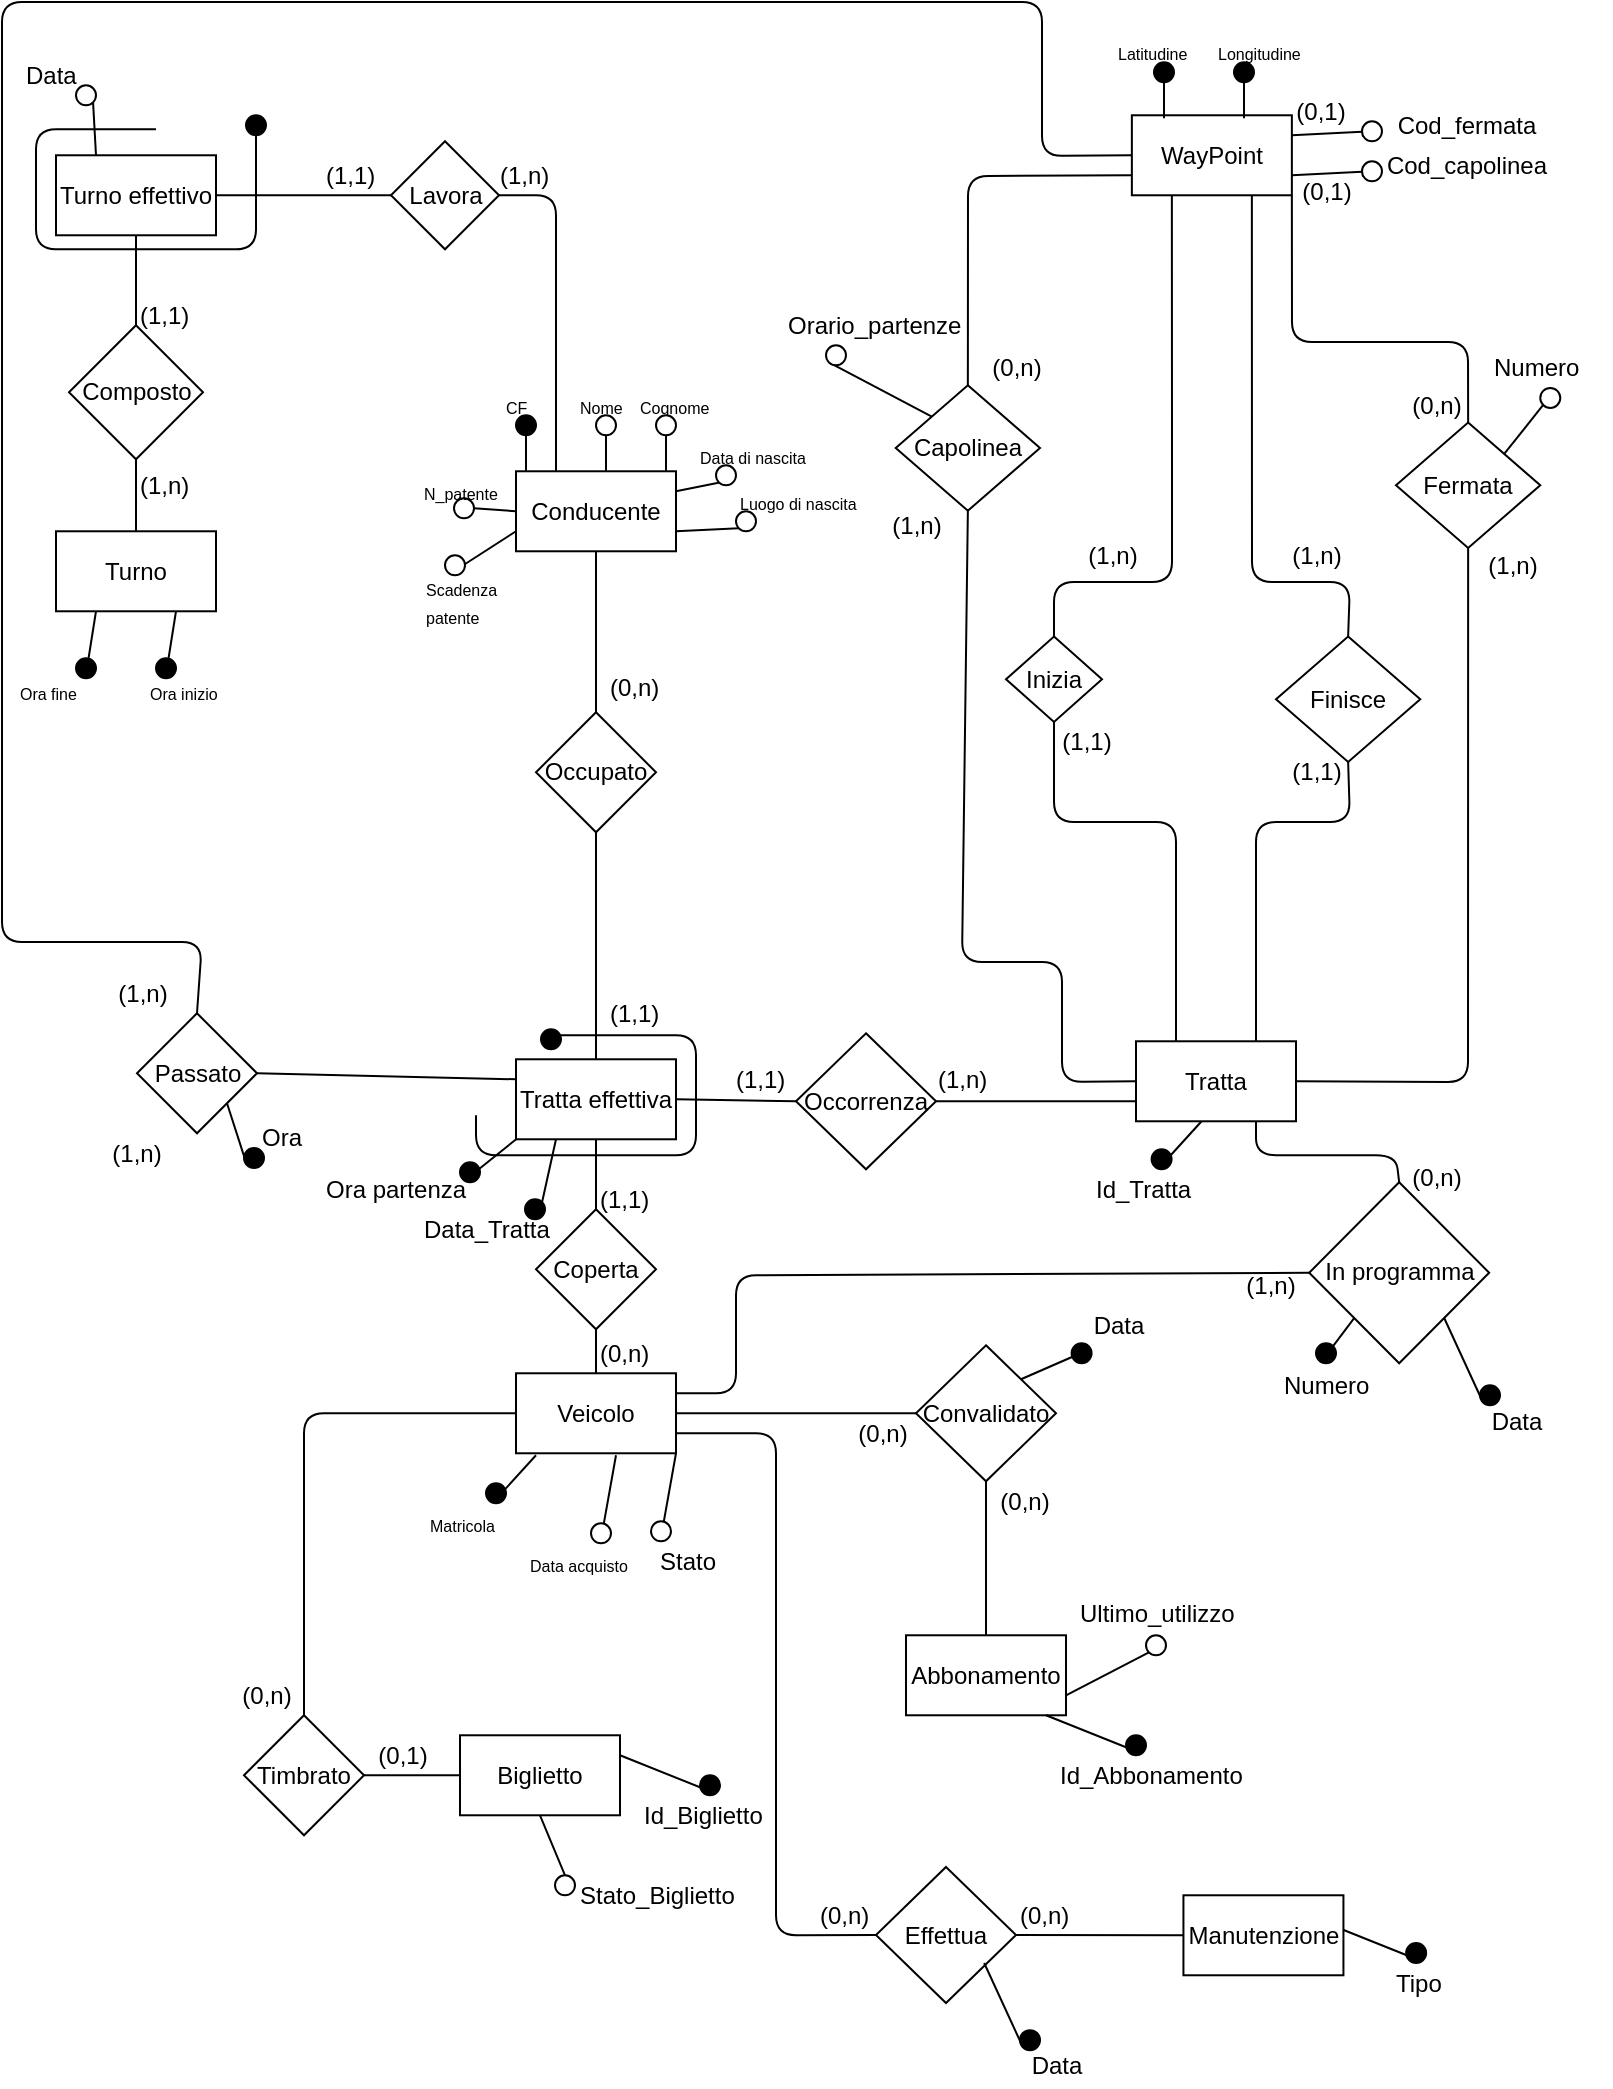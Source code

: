 <mxfile version="12.5.6"><diagram id="0vi9SnSfnyYWWIwb7_4S" name="Page-1"><mxGraphModel dx="-244" dy="648" grid="1" gridSize="10" guides="1" tooltips="1" connect="1" arrows="1" fold="1" page="1" pageScale="1" pageWidth="827" pageHeight="1169" math="0" shadow="0"><root><mxCell id="0"/><mxCell id="1" parent="0"/><mxCell id="_SVNxhaVmt6y_3ihnuYs-128" value="Occupato" style="rhombus;whiteSpace=wrap;html=1;" parent="1" vertex="1"><mxGeometry x="1107" y="465.14" width="60" height="60" as="geometry"/></mxCell><mxCell id="_SVNxhaVmt6y_3ihnuYs-129" value="" style="endArrow=none;html=1;fillColor=#000000;entryX=0.5;entryY=1;entryDx=0;entryDy=0;" parent="1" target="_SVNxhaVmt6y_3ihnuYs-128" edge="1"><mxGeometry width="50" height="50" relative="1" as="geometry"><mxPoint x="1137" y="638.64" as="sourcePoint"/><mxPoint x="1137" y="608.64" as="targetPoint"/></mxGeometry></mxCell><mxCell id="_SVNxhaVmt6y_3ihnuYs-130" value="(1,1)" style="text;html=1;resizable=0;points=[];autosize=1;align=left;verticalAlign=top;spacingTop=-4;" parent="1" vertex="1"><mxGeometry x="1142" y="605.64" width="40" height="20" as="geometry"/></mxCell><mxCell id="_SVNxhaVmt6y_3ihnuYs-141" value="" style="endArrow=none;html=1;fillColor=#000000;entryX=0;entryY=0.75;entryDx=0;entryDy=0;exitX=1;exitY=0.5;exitDx=0;exitDy=0;" parent="1" source="_SVNxhaVmt6y_3ihnuYs-142" target="_SVNxhaVmt6y_3ihnuYs-132" edge="1"><mxGeometry width="50" height="50" relative="1" as="geometry"><mxPoint x="1277" y="659.64" as="sourcePoint"/><mxPoint x="1337" y="846.64" as="targetPoint"/></mxGeometry></mxCell><mxCell id="_SVNxhaVmt6y_3ihnuYs-142" value="Occorrenza" style="rhombus;whiteSpace=wrap;html=1;" parent="1" vertex="1"><mxGeometry x="1237" y="625.64" width="70" height="68" as="geometry"/></mxCell><mxCell id="_SVNxhaVmt6y_3ihnuYs-143" value="Tratta effettiva" style="rounded=0;whiteSpace=wrap;html=1;" parent="1" vertex="1"><mxGeometry x="1097" y="638.64" width="80" height="40" as="geometry"/></mxCell><mxCell id="_SVNxhaVmt6y_3ihnuYs-144" value="" style="endArrow=none;html=1;fillColor=#000000;entryX=1;entryY=0.5;entryDx=0;entryDy=0;exitX=0;exitY=0.5;exitDx=0;exitDy=0;" parent="1" source="_SVNxhaVmt6y_3ihnuYs-142" target="_SVNxhaVmt6y_3ihnuYs-143" edge="1"><mxGeometry width="50" height="50" relative="1" as="geometry"><mxPoint x="1107" y="896.64" as="sourcePoint"/><mxPoint x="1157" y="846.64" as="targetPoint"/></mxGeometry></mxCell><mxCell id="_SVNxhaVmt6y_3ihnuYs-145" value="(1,n)" style="text;html=1;resizable=0;points=[];autosize=1;align=left;verticalAlign=top;spacingTop=-4;" parent="1" vertex="1"><mxGeometry x="1306" y="638.64" width="40" height="20" as="geometry"/></mxCell><mxCell id="_SVNxhaVmt6y_3ihnuYs-146" value="(1,1)" style="text;html=1;resizable=0;points=[];autosize=1;align=left;verticalAlign=top;spacingTop=-4;" parent="1" vertex="1"><mxGeometry x="1204.5" y="638.64" width="40" height="20" as="geometry"/></mxCell><mxCell id="_SVNxhaVmt6y_3ihnuYs-147" value="Coperta" style="rhombus;whiteSpace=wrap;html=1;" parent="1" vertex="1"><mxGeometry x="1107" y="713.64" width="60" height="60" as="geometry"/></mxCell><mxCell id="_SVNxhaVmt6y_3ihnuYs-148" value="" style="endArrow=none;html=1;fillColor=#000000;entryX=0.5;entryY=1;entryDx=0;entryDy=0;exitX=0.5;exitY=0;exitDx=0;exitDy=0;" parent="1" source="_SVNxhaVmt6y_3ihnuYs-147" target="_SVNxhaVmt6y_3ihnuYs-143" edge="1"><mxGeometry width="50" height="50" relative="1" as="geometry"><mxPoint x="1132" y="718.64" as="sourcePoint"/><mxPoint x="1132" y="688.64" as="targetPoint"/></mxGeometry></mxCell><mxCell id="_SVNxhaVmt6y_3ihnuYs-149" value="" style="endArrow=none;html=1;fillColor=#000000;entryX=0.5;entryY=1;entryDx=0;entryDy=0;exitX=0.5;exitY=0;exitDx=0;exitDy=0;" parent="1" source="_SVNxhaVmt6y_3ihnuYs-152" target="_SVNxhaVmt6y_3ihnuYs-147" edge="1"><mxGeometry width="50" height="50" relative="1" as="geometry"><mxPoint x="1132" y="808.64" as="sourcePoint"/><mxPoint x="1132" y="778.64" as="targetPoint"/></mxGeometry></mxCell><mxCell id="_SVNxhaVmt6y_3ihnuYs-150" value="(1,1)" style="text;html=1;resizable=0;points=[];autosize=1;align=left;verticalAlign=top;spacingTop=-4;" parent="1" vertex="1"><mxGeometry x="1137" y="698.64" width="40" height="20" as="geometry"/></mxCell><mxCell id="_SVNxhaVmt6y_3ihnuYs-151" value="(0,n)" style="text;html=1;resizable=0;points=[];autosize=1;align=left;verticalAlign=top;spacingTop=-4;" parent="1" vertex="1"><mxGeometry x="1137" y="775.64" width="40" height="20" as="geometry"/></mxCell><mxCell id="_SVNxhaVmt6y_3ihnuYs-152" value="Veicolo" style="rounded=0;whiteSpace=wrap;html=1;" parent="1" vertex="1"><mxGeometry x="1097" y="795.64" width="80" height="40" as="geometry"/></mxCell><mxCell id="_SVNxhaVmt6y_3ihnuYs-153" value="" style="endArrow=none;html=1;fillColor=#000000;" parent="1" edge="1"><mxGeometry width="50" height="50" relative="1" as="geometry"><mxPoint x="1077" y="666.64" as="sourcePoint"/><mxPoint x="1117" y="626.64" as="targetPoint"/><Array as="points"><mxPoint x="1077" y="686.64"/><mxPoint x="1187" y="686.64"/><mxPoint x="1187" y="656.64"/><mxPoint x="1187" y="626.64"/></Array></mxGeometry></mxCell><mxCell id="_SVNxhaVmt6y_3ihnuYs-154" value="" style="ellipse;whiteSpace=wrap;html=1;aspect=fixed;fillColor=#000000;" parent="1" vertex="1"><mxGeometry x="1109.5" y="623.64" width="10" height="10" as="geometry"/></mxCell><mxCell id="_SVNxhaVmt6y_3ihnuYs-155" value="Conducente" style="rounded=0;whiteSpace=wrap;html=1;" parent="1" vertex="1"><mxGeometry x="1097" y="344.64" width="80" height="40" as="geometry"/></mxCell><mxCell id="_SVNxhaVmt6y_3ihnuYs-156" value="" style="endArrow=none;html=1;fillColor=#000000;exitX=0.25;exitY=0;exitDx=0;exitDy=0;" parent="1" edge="1"><mxGeometry width="50" height="50" relative="1" as="geometry"><mxPoint x="1102" y="344.64" as="sourcePoint"/><mxPoint x="1102" y="324.64" as="targetPoint"/></mxGeometry></mxCell><mxCell id="_SVNxhaVmt6y_3ihnuYs-157" value="" style="endArrow=none;html=1;fillColor=#000000;exitX=0.75;exitY=0;exitDx=0;exitDy=0;" parent="1" edge="1"><mxGeometry width="50" height="50" relative="1" as="geometry"><mxPoint x="1142" y="344.64" as="sourcePoint"/><mxPoint x="1142" y="324.64" as="targetPoint"/></mxGeometry></mxCell><mxCell id="_SVNxhaVmt6y_3ihnuYs-158" value="&lt;font style=&quot;font-size: 8px&quot;&gt;CF&lt;/font&gt;" style="text;html=1;resizable=0;points=[];autosize=1;align=left;verticalAlign=top;spacingTop=-4;" parent="1" vertex="1"><mxGeometry x="1089.5" y="301.64" width="30" height="20" as="geometry"/></mxCell><mxCell id="_SVNxhaVmt6y_3ihnuYs-159" value="" style="ellipse;whiteSpace=wrap;html=1;aspect=fixed;fillColor=#000000;" parent="1" vertex="1"><mxGeometry x="1097" y="316.64" width="10" height="10" as="geometry"/></mxCell><mxCell id="_SVNxhaVmt6y_3ihnuYs-160" value="&lt;font style=&quot;font-size: 8px&quot;&gt;Nome&lt;/font&gt;" style="text;html=1;resizable=0;points=[];autosize=1;align=left;verticalAlign=top;spacingTop=-4;" parent="1" vertex="1"><mxGeometry x="1127" y="301.64" width="40" height="20" as="geometry"/></mxCell><mxCell id="_SVNxhaVmt6y_3ihnuYs-161" value="" style="ellipse;whiteSpace=wrap;html=1;aspect=fixed;fillColor=#FFFFFF;" parent="1" vertex="1"><mxGeometry x="1137" y="316.64" width="10" height="10" as="geometry"/></mxCell><mxCell id="_SVNxhaVmt6y_3ihnuYs-162" value="" style="endArrow=none;html=1;fillColor=#000000;exitX=0.75;exitY=0;exitDx=0;exitDy=0;" parent="1" edge="1"><mxGeometry width="50" height="50" relative="1" as="geometry"><mxPoint x="1172" y="344.64" as="sourcePoint"/><mxPoint x="1172" y="324.64" as="targetPoint"/></mxGeometry></mxCell><mxCell id="_SVNxhaVmt6y_3ihnuYs-163" value="&lt;font style=&quot;font-size: 8px&quot;&gt;Cognome&lt;/font&gt;" style="text;html=1;resizable=0;points=[];autosize=1;align=left;verticalAlign=top;spacingTop=-4;" parent="1" vertex="1"><mxGeometry x="1157" y="301.64" width="50" height="20" as="geometry"/></mxCell><mxCell id="_SVNxhaVmt6y_3ihnuYs-164" value="" style="ellipse;whiteSpace=wrap;html=1;aspect=fixed;fillColor=#FFFFFF;" parent="1" vertex="1"><mxGeometry x="1167" y="316.64" width="10" height="10" as="geometry"/></mxCell><mxCell id="_SVNxhaVmt6y_3ihnuYs-165" value="" style="endArrow=none;html=1;fillColor=#000000;exitX=1;exitY=0.25;exitDx=0;exitDy=0;" parent="1" source="_SVNxhaVmt6y_3ihnuYs-155" edge="1"><mxGeometry width="50" height="50" relative="1" as="geometry"><mxPoint x="1202" y="369.64" as="sourcePoint"/><mxPoint x="1202" y="349.64" as="targetPoint"/></mxGeometry></mxCell><mxCell id="_SVNxhaVmt6y_3ihnuYs-166" value="&lt;font style=&quot;font-size: 8px&quot;&gt;Data di nascita&lt;/font&gt;" style="text;html=1;resizable=0;points=[];autosize=1;align=left;verticalAlign=top;spacingTop=-4;" parent="1" vertex="1"><mxGeometry x="1187" y="326.64" width="70" height="20" as="geometry"/></mxCell><mxCell id="_SVNxhaVmt6y_3ihnuYs-167" value="" style="ellipse;whiteSpace=wrap;html=1;aspect=fixed;fillColor=#FFFFFF;" parent="1" vertex="1"><mxGeometry x="1197" y="341.64" width="10" height="10" as="geometry"/></mxCell><mxCell id="_SVNxhaVmt6y_3ihnuYs-168" value="" style="endArrow=none;html=1;fillColor=#000000;exitX=1;exitY=0.75;exitDx=0;exitDy=0;entryX=0;entryY=1;entryDx=0;entryDy=0;" parent="1" source="_SVNxhaVmt6y_3ihnuYs-155" target="_SVNxhaVmt6y_3ihnuYs-169" edge="1"><mxGeometry width="50" height="50" relative="1" as="geometry"><mxPoint x="1187" y="364.64" as="sourcePoint"/><mxPoint x="1207" y="374.64" as="targetPoint"/></mxGeometry></mxCell><mxCell id="_SVNxhaVmt6y_3ihnuYs-169" value="" style="ellipse;whiteSpace=wrap;html=1;aspect=fixed;fillColor=#FFFFFF;" parent="1" vertex="1"><mxGeometry x="1207" y="364.64" width="10" height="10" as="geometry"/></mxCell><mxCell id="_SVNxhaVmt6y_3ihnuYs-170" value="&lt;font style=&quot;font-size: 8px&quot;&gt;Luogo di nascita&lt;/font&gt;" style="text;html=1;resizable=0;points=[];autosize=1;align=left;verticalAlign=top;spacingTop=-4;" parent="1" vertex="1"><mxGeometry x="1207" y="349.64" width="70" height="20" as="geometry"/></mxCell><mxCell id="_SVNxhaVmt6y_3ihnuYs-171" value="" style="endArrow=none;html=1;fillColor=#000000;exitX=0.125;exitY=1.025;exitDx=0;exitDy=0;exitPerimeter=0;" parent="1" source="_SVNxhaVmt6y_3ihnuYs-152" edge="1"><mxGeometry width="50" height="50" relative="1" as="geometry"><mxPoint x="1087" y="878.64" as="sourcePoint"/><mxPoint x="1087" y="858.64" as="targetPoint"/></mxGeometry></mxCell><mxCell id="_SVNxhaVmt6y_3ihnuYs-172" value="&lt;font style=&quot;font-size: 8px&quot;&gt;Matricola&lt;/font&gt;" style="text;html=1;resizable=0;points=[];autosize=1;align=left;verticalAlign=top;spacingTop=-4;" parent="1" vertex="1"><mxGeometry x="1052" y="860.64" width="50" height="20" as="geometry"/></mxCell><mxCell id="_SVNxhaVmt6y_3ihnuYs-173" value="" style="ellipse;whiteSpace=wrap;html=1;aspect=fixed;fillColor=#000000;" parent="1" vertex="1"><mxGeometry x="1082" y="850.64" width="10" height="10" as="geometry"/></mxCell><mxCell id="_SVNxhaVmt6y_3ihnuYs-174" value="" style="endArrow=none;html=1;fillColor=#000000;exitX=0.625;exitY=1.025;exitDx=0;exitDy=0;exitPerimeter=0;" parent="1" source="_SVNxhaVmt6y_3ihnuYs-152" edge="1"><mxGeometry width="50" height="50" relative="1" as="geometry"><mxPoint x="1139.5" y="898.64" as="sourcePoint"/><mxPoint x="1139.5" y="878.64" as="targetPoint"/></mxGeometry></mxCell><mxCell id="_SVNxhaVmt6y_3ihnuYs-175" value="&lt;font style=&quot;font-size: 8px&quot;&gt;Data acquisto&lt;/font&gt;" style="text;html=1;resizable=0;points=[];autosize=1;align=left;verticalAlign=top;spacingTop=-4;" parent="1" vertex="1"><mxGeometry x="1102" y="880.64" width="60" height="20" as="geometry"/></mxCell><mxCell id="_SVNxhaVmt6y_3ihnuYs-176" value="" style="ellipse;whiteSpace=wrap;html=1;aspect=fixed;fillColor=#FFFFFF;" parent="1" vertex="1"><mxGeometry x="1134.5" y="870.64" width="10" height="10" as="geometry"/></mxCell><mxCell id="_SVNxhaVmt6y_3ihnuYs-177" value="Turno" style="rounded=0;whiteSpace=wrap;html=1;" parent="1" vertex="1"><mxGeometry x="867" y="374.64" width="80" height="40" as="geometry"/></mxCell><mxCell id="_SVNxhaVmt6y_3ihnuYs-178" value="" style="endArrow=none;html=1;fillColor=#000000;exitX=0.25;exitY=1;exitDx=0;exitDy=0;" parent="1" source="_SVNxhaVmt6y_3ihnuYs-177" edge="1"><mxGeometry width="50" height="50" relative="1" as="geometry"><mxPoint x="882" y="466.14" as="sourcePoint"/><mxPoint x="882" y="446.14" as="targetPoint"/></mxGeometry></mxCell><mxCell id="_SVNxhaVmt6y_3ihnuYs-179" value="" style="endArrow=none;html=1;fillColor=#000000;exitX=0.75;exitY=1;exitDx=0;exitDy=0;" parent="1" source="_SVNxhaVmt6y_3ihnuYs-177" edge="1"><mxGeometry width="50" height="50" relative="1" as="geometry"><mxPoint x="922" y="466.14" as="sourcePoint"/><mxPoint x="922" y="446.14" as="targetPoint"/></mxGeometry></mxCell><mxCell id="_SVNxhaVmt6y_3ihnuYs-180" value="&lt;font style=&quot;font-size: 8px&quot;&gt;Ora fine&lt;br&gt;&lt;/font&gt;" style="text;html=1;resizable=0;points=[];autosize=1;align=left;verticalAlign=top;spacingTop=-4;" parent="1" vertex="1"><mxGeometry x="847" y="444.64" width="40" height="20" as="geometry"/></mxCell><mxCell id="_SVNxhaVmt6y_3ihnuYs-181" value="" style="ellipse;whiteSpace=wrap;html=1;aspect=fixed;fillColor=#000000;" parent="1" vertex="1"><mxGeometry x="877" y="438.14" width="10" height="10" as="geometry"/></mxCell><mxCell id="_SVNxhaVmt6y_3ihnuYs-182" value="&lt;font style=&quot;font-size: 8px&quot;&gt;Ora inizio&lt;/font&gt;" style="text;html=1;resizable=0;points=[];autosize=1;align=left;verticalAlign=top;spacingTop=-4;" parent="1" vertex="1"><mxGeometry x="912" y="444.64" width="50" height="20" as="geometry"/></mxCell><mxCell id="_SVNxhaVmt6y_3ihnuYs-183" value="" style="ellipse;whiteSpace=wrap;html=1;aspect=fixed;fillColor=#000000;" parent="1" vertex="1"><mxGeometry x="917" y="438.14" width="10" height="10" as="geometry"/></mxCell><mxCell id="_SVNxhaVmt6y_3ihnuYs-184" value="Composto" style="rhombus;whiteSpace=wrap;html=1;" parent="1" vertex="1"><mxGeometry x="873.5" y="271.64" width="67" height="67" as="geometry"/></mxCell><mxCell id="_SVNxhaVmt6y_3ihnuYs-185" value="" style="endArrow=none;html=1;entryX=0.5;entryY=0;entryDx=0;entryDy=0;exitX=0.5;exitY=1;exitDx=0;exitDy=0;" parent="1" source="_SVNxhaVmt6y_3ihnuYs-184" target="_SVNxhaVmt6y_3ihnuYs-177" edge="1"><mxGeometry width="50" height="50" relative="1" as="geometry"><mxPoint x="847" y="976.64" as="sourcePoint"/><mxPoint x="897" y="926.64" as="targetPoint"/></mxGeometry></mxCell><mxCell id="_SVNxhaVmt6y_3ihnuYs-186" value="Turno effettivo" style="rounded=0;whiteSpace=wrap;html=1;" parent="1" vertex="1"><mxGeometry x="867" y="186.64" width="80" height="40" as="geometry"/></mxCell><mxCell id="_SVNxhaVmt6y_3ihnuYs-187" value="" style="endArrow=none;html=1;entryX=0.5;entryY=0;entryDx=0;entryDy=0;exitX=0.5;exitY=1;exitDx=0;exitDy=0;" parent="1" source="_SVNxhaVmt6y_3ihnuYs-186" target="_SVNxhaVmt6y_3ihnuYs-184" edge="1"><mxGeometry width="50" height="50" relative="1" as="geometry"><mxPoint x="917" y="348.64" as="sourcePoint"/><mxPoint x="917" y="384.64" as="targetPoint"/></mxGeometry></mxCell><mxCell id="_SVNxhaVmt6y_3ihnuYs-188" value="(1,n)" style="text;html=1;resizable=0;points=[];autosize=1;align=left;verticalAlign=top;spacingTop=-4;" parent="1" vertex="1"><mxGeometry x="907" y="341.64" width="40" height="20" as="geometry"/></mxCell><mxCell id="_SVNxhaVmt6y_3ihnuYs-189" value="(1,1)" style="text;html=1;resizable=0;points=[];autosize=1;align=left;verticalAlign=top;spacingTop=-4;" parent="1" vertex="1"><mxGeometry x="907" y="256.64" width="40" height="20" as="geometry"/></mxCell><mxCell id="_SVNxhaVmt6y_3ihnuYs-190" value="Lavora" style="rhombus;whiteSpace=wrap;html=1;" parent="1" vertex="1"><mxGeometry x="1034.5" y="179.64" width="54" height="54" as="geometry"/></mxCell><mxCell id="_SVNxhaVmt6y_3ihnuYs-191" value="" style="endArrow=none;html=1;entryX=0.25;entryY=0;entryDx=0;entryDy=0;exitX=1;exitY=0.5;exitDx=0;exitDy=0;" parent="1" source="_SVNxhaVmt6y_3ihnuYs-190" target="_SVNxhaVmt6y_3ihnuYs-155" edge="1"><mxGeometry width="50" height="50" relative="1" as="geometry"><mxPoint x="847" y="976.64" as="sourcePoint"/><mxPoint x="1265.75" y="478.64" as="targetPoint"/><Array as="points"><mxPoint x="1117" y="206.64"/></Array></mxGeometry></mxCell><mxCell id="_SVNxhaVmt6y_3ihnuYs-192" value="" style="endArrow=none;html=1;entryX=1;entryY=0.5;entryDx=0;entryDy=0;exitX=0;exitY=0.5;exitDx=0;exitDy=0;" parent="1" source="_SVNxhaVmt6y_3ihnuYs-190" target="_SVNxhaVmt6y_3ihnuYs-186" edge="1"><mxGeometry width="50" height="50" relative="1" as="geometry"><mxPoint x="917" y="478.64" as="sourcePoint"/><mxPoint x="917" y="424.64" as="targetPoint"/></mxGeometry></mxCell><mxCell id="_SVNxhaVmt6y_3ihnuYs-193" value="(1,n)" style="text;html=1;resizable=0;points=[];autosize=1;align=left;verticalAlign=top;spacingTop=-4;" parent="1" vertex="1"><mxGeometry x="1087" y="186.64" width="40" height="20" as="geometry"/></mxCell><mxCell id="_SVNxhaVmt6y_3ihnuYs-194" value="(1,1)" style="text;html=1;resizable=0;points=[];autosize=1;align=left;verticalAlign=top;spacingTop=-4;" parent="1" vertex="1"><mxGeometry x="999.5" y="186.64" width="40" height="20" as="geometry"/></mxCell><mxCell id="_SVNxhaVmt6y_3ihnuYs-195" value="(0,n)" style="text;html=1;resizable=0;points=[];autosize=1;align=left;verticalAlign=top;spacingTop=-4;" parent="1" vertex="1"><mxGeometry x="1142" y="443.14" width="40" height="20" as="geometry"/></mxCell><mxCell id="_SVNxhaVmt6y_3ihnuYs-196" value="" style="endArrow=none;html=1;fillColor=#000000;" parent="1" edge="1"><mxGeometry width="50" height="50" relative="1" as="geometry"><mxPoint x="917" y="173.64" as="sourcePoint"/><mxPoint x="967" y="173.64" as="targetPoint"/><Array as="points"><mxPoint x="857" y="173.64"/><mxPoint x="857" y="233.64"/><mxPoint x="967" y="233.64"/><mxPoint x="967" y="203.64"/><mxPoint x="967" y="173.64"/></Array></mxGeometry></mxCell><mxCell id="_SVNxhaVmt6y_3ihnuYs-197" value="" style="ellipse;whiteSpace=wrap;html=1;aspect=fixed;fillColor=#000000;" parent="1" vertex="1"><mxGeometry x="962" y="166.64" width="10" height="10" as="geometry"/></mxCell><mxCell id="_SVNxhaVmt6y_3ihnuYs-198" value="" style="endArrow=none;html=1;entryX=0.005;entryY=0.993;entryDx=0;entryDy=0;entryPerimeter=0;" parent="1" target="_SVNxhaVmt6y_3ihnuYs-143" edge="1"><mxGeometry width="50" height="50" relative="1" as="geometry"><mxPoint x="1076.5" y="695.14" as="sourcePoint"/><mxPoint x="1106.5" y="695.14" as="targetPoint"/></mxGeometry></mxCell><mxCell id="_SVNxhaVmt6y_3ihnuYs-199" value="" style="ellipse;whiteSpace=wrap;html=1;aspect=fixed;fillColor=#000000;" parent="1" vertex="1"><mxGeometry x="1069" y="690.14" width="10" height="10" as="geometry"/></mxCell><mxCell id="_SVNxhaVmt6y_3ihnuYs-200" value="" style="endArrow=none;html=1;entryX=0.25;entryY=1;entryDx=0;entryDy=0;exitX=1;exitY=0;exitDx=0;exitDy=0;" parent="1" source="_SVNxhaVmt6y_3ihnuYs-201" target="_SVNxhaVmt6y_3ihnuYs-143" edge="1"><mxGeometry width="50" height="50" relative="1" as="geometry"><mxPoint x="1086.5" y="705.14" as="sourcePoint"/><mxPoint x="1106.5" y="715.14" as="targetPoint"/></mxGeometry></mxCell><mxCell id="_SVNxhaVmt6y_3ihnuYs-201" value="" style="ellipse;whiteSpace=wrap;html=1;aspect=fixed;fillColor=#000000;" parent="1" vertex="1"><mxGeometry x="1101.5" y="708.64" width="10" height="10" as="geometry"/></mxCell><mxCell id="_SVNxhaVmt6y_3ihnuYs-202" value="Ora partenza" style="text;html=1;resizable=0;points=[];autosize=1;align=left;verticalAlign=top;spacingTop=-4;" parent="1" vertex="1"><mxGeometry x="999.5" y="693.64" width="90" height="20" as="geometry"/></mxCell><mxCell id="_SVNxhaVmt6y_3ihnuYs-203" value="Data_Tratta" style="text;html=1;resizable=0;points=[];autosize=1;align=left;verticalAlign=top;spacingTop=-4;" parent="1" vertex="1"><mxGeometry x="1048.5" y="713.64" width="80" height="20" as="geometry"/></mxCell><mxCell id="_SVNxhaVmt6y_3ihnuYs-204" value="" style="endArrow=none;html=1;entryX=0.25;entryY=0;entryDx=0;entryDy=0;exitX=1;exitY=1;exitDx=0;exitDy=0;" parent="1" source="_SVNxhaVmt6y_3ihnuYs-205" target="_SVNxhaVmt6y_3ihnuYs-186" edge="1"><mxGeometry width="50" height="50" relative="1" as="geometry"><mxPoint x="854.5" y="211.64" as="sourcePoint"/><mxPoint x="874.5" y="221.64" as="targetPoint"/></mxGeometry></mxCell><mxCell id="_SVNxhaVmt6y_3ihnuYs-205" value="" style="ellipse;whiteSpace=wrap;html=1;aspect=fixed;fillColor=#FFFFFF;" parent="1" vertex="1"><mxGeometry x="877" y="151.64" width="10" height="10" as="geometry"/></mxCell><mxCell id="_SVNxhaVmt6y_3ihnuYs-206" value="Data" style="text;html=1;resizable=0;points=[];autosize=1;align=left;verticalAlign=top;spacingTop=-4;" parent="1" vertex="1"><mxGeometry x="849.5" y="136.64" width="40" height="20" as="geometry"/></mxCell><mxCell id="_SVNxhaVmt6y_3ihnuYs-207" value="" style="endArrow=none;html=1;fillColor=#000000;exitX=0;exitY=0.5;exitDx=0;exitDy=0;entryX=1;entryY=0.5;entryDx=0;entryDy=0;" parent="1" source="_SVNxhaVmt6y_3ihnuYs-155" target="_SVNxhaVmt6y_3ihnuYs-208" edge="1"><mxGeometry width="50" height="50" relative="1" as="geometry"><mxPoint x="1068.035" y="390.64" as="sourcePoint"/><mxPoint x="1047" y="366.64" as="targetPoint"/></mxGeometry></mxCell><mxCell id="_SVNxhaVmt6y_3ihnuYs-208" value="" style="ellipse;whiteSpace=wrap;html=1;aspect=fixed;fillColor=#FFFFFF;" parent="1" vertex="1"><mxGeometry x="1066" y="358.14" width="10" height="10" as="geometry"/></mxCell><mxCell id="_SVNxhaVmt6y_3ihnuYs-209" value="&lt;font style=&quot;font-size: 8px&quot;&gt;N_patente&lt;/font&gt;" style="text;html=1;resizable=0;points=[];autosize=1;align=left;verticalAlign=top;spacingTop=-4;" parent="1" vertex="1"><mxGeometry x="1048.5" y="344.64" width="50" height="20" as="geometry"/></mxCell><mxCell id="_SVNxhaVmt6y_3ihnuYs-210" value="" style="endArrow=none;html=1;fillColor=#000000;exitX=0;exitY=0.75;exitDx=0;exitDy=0;" parent="1" source="_SVNxhaVmt6y_3ihnuYs-155" edge="1"><mxGeometry width="50" height="50" relative="1" as="geometry"><mxPoint x="1067.5" y="361.64" as="sourcePoint"/><mxPoint x="1067.5" y="393.64" as="targetPoint"/></mxGeometry></mxCell><mxCell id="_SVNxhaVmt6y_3ihnuYs-211" value="" style="ellipse;whiteSpace=wrap;html=1;aspect=fixed;fillColor=#FFFFFF;" parent="1" vertex="1"><mxGeometry x="1061.5" y="386.64" width="10" height="10" as="geometry"/></mxCell><mxCell id="_SVNxhaVmt6y_3ihnuYs-212" value="&lt;div&gt;&lt;font style=&quot;font-size: 8px&quot;&gt;Scadenza&lt;/font&gt;&lt;/div&gt;&lt;div&gt;&lt;font style=&quot;font-size: 8px&quot;&gt;patente&lt;/font&gt;&lt;/div&gt;" style="text;html=1;resizable=0;points=[];autosize=1;align=left;verticalAlign=top;spacingTop=-4;" parent="1" vertex="1"><mxGeometry x="1050" y="392.64" width="50" height="30" as="geometry"/></mxCell><mxCell id="_SVNxhaVmt6y_3ihnuYs-213" value="" style="endArrow=none;html=1;fillColor=#000000;entryX=0.5;entryY=1;entryDx=0;entryDy=0;" parent="1" source="_SVNxhaVmt6y_3ihnuYs-128" target="_SVNxhaVmt6y_3ihnuYs-155" edge="1"><mxGeometry width="50" height="50" relative="1" as="geometry"><mxPoint x="1147" y="648.64" as="sourcePoint"/><mxPoint x="1144.5" y="535.14" as="targetPoint"/></mxGeometry></mxCell><mxCell id="_SVNxhaVmt6y_3ihnuYs-226" value="Abbonamento" style="rounded=0;whiteSpace=wrap;html=1;" parent="1" vertex="1"><mxGeometry x="1292" y="926.64" width="80" height="40" as="geometry"/></mxCell><mxCell id="_SVNxhaVmt6y_3ihnuYs-227" value="Biglietto" style="rounded=0;whiteSpace=wrap;html=1;" parent="1" vertex="1"><mxGeometry x="1069" y="976.64" width="80" height="40" as="geometry"/></mxCell><mxCell id="_SVNxhaVmt6y_3ihnuYs-228" value="Timbrato" style="rhombus;whiteSpace=wrap;html=1;" parent="1" vertex="1"><mxGeometry x="961" y="966.64" width="60" height="60" as="geometry"/></mxCell><mxCell id="_SVNxhaVmt6y_3ihnuYs-229" value="" style="endArrow=none;html=1;fillColor=#000000;entryX=0.5;entryY=0;entryDx=0;entryDy=0;exitX=0;exitY=0.5;exitDx=0;exitDy=0;" parent="1" source="_SVNxhaVmt6y_3ihnuYs-152" target="_SVNxhaVmt6y_3ihnuYs-228" edge="1"><mxGeometry width="50" height="50" relative="1" as="geometry"><mxPoint x="847" y="1156.64" as="sourcePoint"/><mxPoint x="897" y="1106.64" as="targetPoint"/><Array as="points"><mxPoint x="991" y="815.64"/></Array></mxGeometry></mxCell><mxCell id="_SVNxhaVmt6y_3ihnuYs-230" value="" style="endArrow=none;html=1;entryX=0;entryY=0.5;entryDx=0;entryDy=0;exitX=1;exitY=0.5;exitDx=0;exitDy=0;" parent="1" source="_SVNxhaVmt6y_3ihnuYs-228" target="_SVNxhaVmt6y_3ihnuYs-227" edge="1"><mxGeometry width="50" height="50" relative="1" as="geometry"><mxPoint x="847" y="1086.64" as="sourcePoint"/><mxPoint x="897" y="1036.64" as="targetPoint"/></mxGeometry></mxCell><mxCell id="_SVNxhaVmt6y_3ihnuYs-231" value="(0,1)" style="text;html=1;align=center;verticalAlign=middle;resizable=0;points=[];;autosize=1;" parent="1" vertex="1"><mxGeometry x="1019.5" y="976.64" width="40" height="20" as="geometry"/></mxCell><mxCell id="_SVNxhaVmt6y_3ihnuYs-232" value="(0,n)" style="text;html=1;align=center;verticalAlign=middle;resizable=0;points=[];;autosize=1;" parent="1" vertex="1"><mxGeometry x="952" y="946.64" width="40" height="20" as="geometry"/></mxCell><mxCell id="_SVNxhaVmt6y_3ihnuYs-233" value="" style="endArrow=none;html=1;entryX=1;entryY=0.75;entryDx=0;entryDy=0;exitX=0;exitY=1;exitDx=0;exitDy=0;" parent="1" source="_SVNxhaVmt6y_3ihnuYs-235" target="_SVNxhaVmt6y_3ihnuYs-226" edge="1"><mxGeometry width="50" height="50" relative="1" as="geometry"><mxPoint x="1410" y="931.64" as="sourcePoint"/><mxPoint x="720" y="1087.64" as="targetPoint"/></mxGeometry></mxCell><mxCell id="_SVNxhaVmt6y_3ihnuYs-234" value="Ultimo_utilizzo" style="text;html=1;resizable=0;points=[];autosize=1;align=left;verticalAlign=top;spacingTop=-4;fillColor=#FFFFFF;" parent="1" vertex="1"><mxGeometry x="1377" y="905.64" width="90" height="20" as="geometry"/></mxCell><mxCell id="_SVNxhaVmt6y_3ihnuYs-235" value="" style="ellipse;whiteSpace=wrap;html=1;aspect=fixed;fillColor=#FFFFFF;" parent="1" vertex="1"><mxGeometry x="1412" y="926.64" width="10" height="10" as="geometry"/></mxCell><mxCell id="_SVNxhaVmt6y_3ihnuYs-236" value="" style="endArrow=none;html=1;fillColor=#000000;exitX=0.125;exitY=1.025;exitDx=0;exitDy=0;exitPerimeter=0;" parent="1" edge="1"><mxGeometry width="50" height="50" relative="1" as="geometry"><mxPoint x="1439.8" y="669.64" as="sourcePoint"/><mxPoint x="1419.8" y="691.64" as="targetPoint"/></mxGeometry></mxCell><mxCell id="_SVNxhaVmt6y_3ihnuYs-237" value="Id_Tratta" style="text;html=1;resizable=0;points=[];autosize=1;align=left;verticalAlign=top;spacingTop=-4;" parent="1" vertex="1"><mxGeometry x="1384.8" y="693.64" width="60" height="20" as="geometry"/></mxCell><mxCell id="_SVNxhaVmt6y_3ihnuYs-238" value="" style="ellipse;whiteSpace=wrap;html=1;aspect=fixed;fillColor=#000000;" parent="1" vertex="1"><mxGeometry x="1414.8" y="683.64" width="10" height="10" as="geometry"/></mxCell><mxCell id="_SVNxhaVmt6y_3ihnuYs-261" value="Convalidato" style="rhombus;whiteSpace=wrap;html=1;" parent="1" vertex="1"><mxGeometry x="1297" y="781.64" width="70" height="68" as="geometry"/></mxCell><mxCell id="_SVNxhaVmt6y_3ihnuYs-262" value="" style="endArrow=none;html=1;fillColor=#000000;entryX=0.5;entryY=0;entryDx=0;entryDy=0;exitX=0.5;exitY=1;exitDx=0;exitDy=0;" parent="1" source="_SVNxhaVmt6y_3ihnuYs-261" target="_SVNxhaVmt6y_3ihnuYs-226" edge="1"><mxGeometry width="50" height="50" relative="1" as="geometry"><mxPoint x="1544" y="826.64" as="sourcePoint"/><mxPoint x="1644" y="826.64" as="targetPoint"/><Array as="points"><mxPoint x="1332" y="886.64"/></Array></mxGeometry></mxCell><mxCell id="_SVNxhaVmt6y_3ihnuYs-263" value="" style="endArrow=none;html=1;fillColor=#000000;entryX=1;entryY=0.5;entryDx=0;entryDy=0;exitX=0;exitY=0.5;exitDx=0;exitDy=0;" parent="1" source="_SVNxhaVmt6y_3ihnuYs-261" target="_SVNxhaVmt6y_3ihnuYs-152" edge="1"><mxGeometry width="50" height="50" relative="1" as="geometry"><mxPoint x="1549" y="756.64" as="sourcePoint"/><mxPoint x="1547" y="870.64" as="targetPoint"/><Array as="points"><mxPoint x="1287" y="815.64"/><mxPoint x="1227" y="815.64"/></Array></mxGeometry></mxCell><mxCell id="_SVNxhaVmt6y_3ihnuYs-264" value="" style="endArrow=none;html=1;entryX=1;entryY=0;entryDx=0;entryDy=0;" parent="1" target="_SVNxhaVmt6y_3ihnuYs-261" edge="1"><mxGeometry width="50" height="50" relative="1" as="geometry"><mxPoint x="1377" y="786.64" as="sourcePoint"/><mxPoint x="897" y="1046.64" as="targetPoint"/></mxGeometry></mxCell><mxCell id="_SVNxhaVmt6y_3ihnuYs-265" value="" style="ellipse;whiteSpace=wrap;html=1;aspect=fixed;fillColor=#000000;" parent="1" vertex="1"><mxGeometry x="1374.8" y="780.64" width="10" height="10" as="geometry"/></mxCell><mxCell id="_SVNxhaVmt6y_3ihnuYs-266" value="Data" style="text;html=1;align=center;verticalAlign=middle;resizable=0;points=[];autosize=1;" parent="1" vertex="1"><mxGeometry x="1378.4" y="761.64" width="40" height="20" as="geometry"/></mxCell><mxCell id="_SVNxhaVmt6y_3ihnuYs-267" value="(0,n)" style="text;html=1;align=center;verticalAlign=middle;resizable=0;points=[];autosize=1;" parent="1" vertex="1"><mxGeometry x="1259.5" y="815.64" width="40" height="20" as="geometry"/></mxCell><mxCell id="_SVNxhaVmt6y_3ihnuYs-268" value="(0,n)" style="text;html=1;align=center;verticalAlign=middle;resizable=0;points=[];autosize=1;" parent="1" vertex="1"><mxGeometry x="1331" y="849.64" width="40" height="20" as="geometry"/></mxCell><mxCell id="_SVNxhaVmt6y_3ihnuYs-280" value="In programma" style="rhombus;whiteSpace=wrap;html=1;" parent="1" vertex="1"><mxGeometry x="1493.59" y="700.14" width="90" height="90.5" as="geometry"/></mxCell><mxCell id="_SVNxhaVmt6y_3ihnuYs-281" value="" style="endArrow=none;html=1;fillColor=#000000;exitX=0;exitY=1;exitDx=0;exitDy=0;entryX=1;entryY=0;entryDx=0;entryDy=0;" parent="1" source="_SVNxhaVmt6y_3ihnuYs-280" target="_SVNxhaVmt6y_3ihnuYs-283" edge="1"><mxGeometry width="50" height="50" relative="1" as="geometry"><mxPoint x="1603.75" y="740.64" as="sourcePoint"/><mxPoint x="1596.25" y="782.64" as="targetPoint"/></mxGeometry></mxCell><mxCell id="_SVNxhaVmt6y_3ihnuYs-282" value="Numero" style="text;html=1;resizable=0;points=[];autosize=1;align=left;verticalAlign=top;spacingTop=-4;" parent="1" vertex="1"><mxGeometry x="1478.93" y="791.58" width="60" height="20" as="geometry"/></mxCell><mxCell id="_SVNxhaVmt6y_3ihnuYs-283" value="" style="ellipse;whiteSpace=wrap;html=1;aspect=fixed;fillColor=#000000;" parent="1" vertex="1"><mxGeometry x="1497" y="780.64" width="10" height="10" as="geometry"/></mxCell><mxCell id="_SVNxhaVmt6y_3ihnuYs-284" value="" style="endArrow=none;html=1;fillColor=#000000;exitX=1;exitY=1;exitDx=0;exitDy=0;entryX=0;entryY=1;entryDx=0;entryDy=0;" parent="1" source="_SVNxhaVmt6y_3ihnuYs-280" target="_SVNxhaVmt6y_3ihnuYs-285" edge="1"><mxGeometry width="50" height="50" relative="1" as="geometry"><mxPoint x="1613.09" y="818.205" as="sourcePoint"/><mxPoint x="1715.75" y="808.08" as="targetPoint"/></mxGeometry></mxCell><mxCell id="_SVNxhaVmt6y_3ihnuYs-285" value="" style="ellipse;whiteSpace=wrap;html=1;aspect=fixed;fillColor=#000000;" parent="1" vertex="1"><mxGeometry x="1579" y="801.58" width="10" height="10" as="geometry"/></mxCell><mxCell id="_SVNxhaVmt6y_3ihnuYs-286" value="Data" style="text;html=1;align=center;verticalAlign=middle;resizable=0;points=[];autosize=1;" parent="1" vertex="1"><mxGeometry x="1577" y="809.64" width="40" height="20" as="geometry"/></mxCell><mxCell id="_SVNxhaVmt6y_3ihnuYs-287" value="" style="endArrow=none;html=1;exitX=0;exitY=0.5;exitDx=0;exitDy=0;entryX=1;entryY=0.25;entryDx=0;entryDy=0;" parent="1" source="_SVNxhaVmt6y_3ihnuYs-280" target="_SVNxhaVmt6y_3ihnuYs-152" edge="1"><mxGeometry width="50" height="50" relative="1" as="geometry"><mxPoint x="837" y="1226.64" as="sourcePoint"/><mxPoint x="1177" y="805.64" as="targetPoint"/><Array as="points"><mxPoint x="1207" y="746.64"/><mxPoint x="1207" y="805.64"/></Array></mxGeometry></mxCell><mxCell id="_SVNxhaVmt6y_3ihnuYs-288" value="" style="endArrow=none;html=1;entryX=0.5;entryY=0;entryDx=0;entryDy=0;exitX=0.75;exitY=1;exitDx=0;exitDy=0;" parent="1" source="_SVNxhaVmt6y_3ihnuYs-132" target="_SVNxhaVmt6y_3ihnuYs-280" edge="1"><mxGeometry width="50" height="50" relative="1" as="geometry"><mxPoint x="1487" y="669.64" as="sourcePoint"/><mxPoint x="887" y="1176.64" as="targetPoint"/><Array as="points"><mxPoint x="1467" y="686.64"/><mxPoint x="1537" y="686.64"/></Array></mxGeometry></mxCell><mxCell id="_SVNxhaVmt6y_3ihnuYs-289" value="(0,n)" style="text;html=1;align=center;verticalAlign=middle;resizable=0;points=[];autosize=1;" parent="1" vertex="1"><mxGeometry x="1537" y="687.64" width="40" height="20" as="geometry"/></mxCell><mxCell id="_SVNxhaVmt6y_3ihnuYs-290" value="(1,n)" style="text;html=1;align=center;verticalAlign=middle;resizable=0;points=[];autosize=1;" parent="1" vertex="1"><mxGeometry x="1453.59" y="741.64" width="40" height="20" as="geometry"/></mxCell><mxCell id="_SVNxhaVmt6y_3ihnuYs-291" value="" style="endArrow=none;html=1;fillColor=#000000;exitX=1;exitY=0.25;exitDx=0;exitDy=0;" parent="1" source="_SVNxhaVmt6y_3ihnuYs-227" edge="1"><mxGeometry width="50" height="50" relative="1" as="geometry"><mxPoint x="1214" y="982.64" as="sourcePoint"/><mxPoint x="1194" y="1004.64" as="targetPoint"/></mxGeometry></mxCell><mxCell id="_SVNxhaVmt6y_3ihnuYs-292" value="Id_Biglietto" style="text;html=1;resizable=0;points=[];autosize=1;align=left;verticalAlign=top;spacingTop=-4;" parent="1" vertex="1"><mxGeometry x="1159" y="1006.64" width="80" height="20" as="geometry"/></mxCell><mxCell id="_SVNxhaVmt6y_3ihnuYs-293" value="" style="ellipse;whiteSpace=wrap;html=1;aspect=fixed;fillColor=#000000;" parent="1" vertex="1"><mxGeometry x="1189" y="996.64" width="10" height="10" as="geometry"/></mxCell><mxCell id="_SVNxhaVmt6y_3ihnuYs-294" value="" style="endArrow=none;html=1;entryX=0.5;entryY=1;entryDx=0;entryDy=0;exitX=0.5;exitY=0;exitDx=0;exitDy=0;" parent="1" source="_SVNxhaVmt6y_3ihnuYs-296" target="_SVNxhaVmt6y_3ihnuYs-227" edge="1"><mxGeometry width="50" height="50" relative="1" as="geometry"><mxPoint x="1173" y="1052.64" as="sourcePoint"/><mxPoint x="1138" y="1077.64" as="targetPoint"/></mxGeometry></mxCell><mxCell id="_SVNxhaVmt6y_3ihnuYs-295" value="Stato_Biglietto" style="text;html=1;resizable=0;points=[];autosize=1;align=left;verticalAlign=top;spacingTop=-4;fillColor=#FFFFFF;" parent="1" vertex="1"><mxGeometry x="1126.5" y="1046.64" width="90" height="20" as="geometry"/></mxCell><mxCell id="_SVNxhaVmt6y_3ihnuYs-296" value="" style="ellipse;whiteSpace=wrap;html=1;aspect=fixed;fillColor=#FFFFFF;" parent="1" vertex="1"><mxGeometry x="1116.5" y="1046.64" width="10" height="10" as="geometry"/></mxCell><mxCell id="_SVNxhaVmt6y_3ihnuYs-298" value="" style="endArrow=none;html=1;fillColor=#000000;exitX=1;exitY=0.25;exitDx=0;exitDy=0;" parent="1" edge="1"><mxGeometry width="50" height="50" relative="1" as="geometry"><mxPoint x="1362" y="966.64" as="sourcePoint"/><mxPoint x="1407" y="984.64" as="targetPoint"/></mxGeometry></mxCell><mxCell id="_SVNxhaVmt6y_3ihnuYs-299" value="Id_Abbonamento" style="text;html=1;resizable=0;points=[];autosize=1;align=left;verticalAlign=top;spacingTop=-4;" parent="1" vertex="1"><mxGeometry x="1367" y="986.64" width="110" height="20" as="geometry"/></mxCell><mxCell id="_SVNxhaVmt6y_3ihnuYs-300" value="" style="ellipse;whiteSpace=wrap;html=1;aspect=fixed;fillColor=#000000;" parent="1" vertex="1"><mxGeometry x="1402" y="976.64" width="10" height="10" as="geometry"/></mxCell><mxCell id="_SVNxhaVmt6y_3ihnuYs-302" value="Effettua" style="rhombus;whiteSpace=wrap;html=1;" parent="1" vertex="1"><mxGeometry x="1277" y="1042.5" width="70" height="68" as="geometry"/></mxCell><mxCell id="_SVNxhaVmt6y_3ihnuYs-303" value="" style="endArrow=none;html=1;fillColor=#000000;entryX=0;entryY=0.5;entryDx=0;entryDy=0;exitX=1;exitY=0.75;exitDx=0;exitDy=0;" parent="1" source="_SVNxhaVmt6y_3ihnuYs-152" target="_SVNxhaVmt6y_3ihnuYs-302" edge="1"><mxGeometry width="50" height="50" relative="1" as="geometry"><mxPoint x="1342" y="859.64" as="sourcePoint"/><mxPoint x="1342" y="936.64" as="targetPoint"/><Array as="points"><mxPoint x="1227" y="825.64"/><mxPoint x="1227" y="1076.64"/></Array></mxGeometry></mxCell><mxCell id="_SVNxhaVmt6y_3ihnuYs-305" value="" style="endArrow=none;html=1;exitX=1;exitY=0.5;exitDx=0;exitDy=0;entryX=0;entryY=0.5;entryDx=0;entryDy=0;" parent="1" source="_SVNxhaVmt6y_3ihnuYs-302" target="_SVNxhaVmt6y_3ihnuYs-304" edge="1"><mxGeometry width="50" height="50" relative="1" as="geometry"><mxPoint x="1357" y="1116.64" as="sourcePoint"/><mxPoint x="1407" y="1066.64" as="targetPoint"/></mxGeometry></mxCell><mxCell id="_SVNxhaVmt6y_3ihnuYs-306" value="(0,n)" style="text;html=1;resizable=0;points=[];autosize=1;align=left;verticalAlign=top;spacingTop=-4;" parent="1" vertex="1"><mxGeometry x="1247" y="1056.64" width="40" height="20" as="geometry"/></mxCell><mxCell id="_SVNxhaVmt6y_3ihnuYs-307" value="(0,n)" style="text;html=1;resizable=0;points=[];autosize=1;align=left;verticalAlign=top;spacingTop=-4;" parent="1" vertex="1"><mxGeometry x="1347" y="1056.64" width="40" height="20" as="geometry"/></mxCell><mxCell id="_SVNxhaVmt6y_3ihnuYs-308" value="Passato" style="rhombus;whiteSpace=wrap;html=1;" parent="1" vertex="1"><mxGeometry x="907.5" y="615.64" width="60" height="60" as="geometry"/></mxCell><mxCell id="_SVNxhaVmt6y_3ihnuYs-310" value="(1,n)" style="text;html=1;align=center;verticalAlign=middle;resizable=0;points=[];autosize=1;" parent="1" vertex="1"><mxGeometry x="886.5" y="675.64" width="40" height="20" as="geometry"/></mxCell><mxCell id="_SVNxhaVmt6y_3ihnuYs-311" value="(1,n)" style="text;html=1;align=center;verticalAlign=middle;resizable=0;points=[];autosize=1;" parent="1" vertex="1"><mxGeometry x="889.5" y="595.64" width="40" height="20" as="geometry"/></mxCell><mxCell id="_SVNxhaVmt6y_3ihnuYs-312" value="" style="endArrow=none;html=1;entryX=1;entryY=1;entryDx=0;entryDy=0;exitX=0;exitY=1;exitDx=0;exitDy=0;" parent="1" source="_SVNxhaVmt6y_3ihnuYs-314" target="_SVNxhaVmt6y_3ihnuYs-308" edge="1"><mxGeometry width="50" height="50" relative="1" as="geometry"><mxPoint x="965.464" y="689.176" as="sourcePoint"/><mxPoint x="934" y="715.64" as="targetPoint"/></mxGeometry></mxCell><mxCell id="_SVNxhaVmt6y_3ihnuYs-315" value="Ora" style="text;html=1;resizable=0;points=[];autosize=1;align=left;verticalAlign=top;spacingTop=-4;" parent="1" vertex="1"><mxGeometry x="968" y="667.64" width="40" height="20" as="geometry"/></mxCell><mxCell id="_SVNxhaVmt6y_3ihnuYs-132" value="Tratta" style="rounded=0;whiteSpace=wrap;html=1;" parent="1" vertex="1"><mxGeometry x="1407" y="629.64" width="80" height="40" as="geometry"/></mxCell><mxCell id="_SVNxhaVmt6y_3ihnuYs-316" value="WayPoint" style="rounded=0;whiteSpace=wrap;html=1;" parent="1" vertex="1"><mxGeometry x="1404.93" y="166.64" width="80" height="40" as="geometry"/></mxCell><mxCell id="_SVNxhaVmt6y_3ihnuYs-351" value="" style="endArrow=none;html=1;exitX=0.5;exitY=0;exitDx=0;exitDy=0;entryX=0;entryY=0.5;entryDx=0;entryDy=0;" parent="1" source="_SVNxhaVmt6y_3ihnuYs-308" target="_SVNxhaVmt6y_3ihnuYs-316" edge="1"><mxGeometry width="50" height="50" relative="1" as="geometry"><mxPoint x="960" y="600" as="sourcePoint"/><mxPoint x="1010" y="550" as="targetPoint"/><Array as="points"><mxPoint x="940" y="580"/><mxPoint x="840" y="580"/><mxPoint x="840" y="110"/><mxPoint x="1360" y="110"/><mxPoint x="1360" y="187"/></Array></mxGeometry></mxCell><mxCell id="_SVNxhaVmt6y_3ihnuYs-352" value="" style="endArrow=none;html=1;exitX=1;exitY=0.5;exitDx=0;exitDy=0;entryX=0;entryY=0.25;entryDx=0;entryDy=0;" parent="1" source="_SVNxhaVmt6y_3ihnuYs-308" target="_SVNxhaVmt6y_3ihnuYs-143" edge="1"><mxGeometry width="50" height="50" relative="1" as="geometry"><mxPoint x="1010" y="650" as="sourcePoint"/><mxPoint x="1060" y="600" as="targetPoint"/></mxGeometry></mxCell><mxCell id="_SVNxhaVmt6y_3ihnuYs-314" value="" style="ellipse;whiteSpace=wrap;html=1;aspect=fixed;fillColor=#000000;" parent="1" vertex="1"><mxGeometry x="961" y="683" width="10" height="10" as="geometry"/></mxCell><mxCell id="_SVNxhaVmt6y_3ihnuYs-355" value="" style="endArrow=none;html=1;entryX=1;entryY=1;entryDx=0;entryDy=0;exitX=0;exitY=1;exitDx=0;exitDy=0;" parent="1" target="_SVNxhaVmt6y_3ihnuYs-314" edge="1"><mxGeometry width="50" height="50" relative="1" as="geometry"><mxPoint x="965.464" y="689.176" as="sourcePoint"/><mxPoint x="952.5" y="660.64" as="targetPoint"/></mxGeometry></mxCell><mxCell id="_SVNxhaVmt6y_3ihnuYs-356" value="" style="endArrow=none;html=1;fillColor=#000000;exitX=0.25;exitY=0;exitDx=0;exitDy=0;" parent="1" edge="1"><mxGeometry width="50" height="50" relative="1" as="geometry"><mxPoint x="1421" y="168.14" as="sourcePoint"/><mxPoint x="1421" y="148.14" as="targetPoint"/></mxGeometry></mxCell><mxCell id="_SVNxhaVmt6y_3ihnuYs-357" value="" style="endArrow=none;html=1;fillColor=#000000;exitX=0.75;exitY=0;exitDx=0;exitDy=0;" parent="1" edge="1"><mxGeometry width="50" height="50" relative="1" as="geometry"><mxPoint x="1461" y="168.14" as="sourcePoint"/><mxPoint x="1461" y="148.14" as="targetPoint"/></mxGeometry></mxCell><mxCell id="_SVNxhaVmt6y_3ihnuYs-358" value="&lt;font style=&quot;font-size: 8px&quot;&gt;Latitudine&lt;/font&gt;" style="text;html=1;resizable=0;points=[];autosize=1;align=left;verticalAlign=top;spacingTop=-4;" parent="1" vertex="1"><mxGeometry x="1396" y="125.14" width="50" height="20" as="geometry"/></mxCell><mxCell id="_SVNxhaVmt6y_3ihnuYs-359" value="" style="ellipse;whiteSpace=wrap;html=1;aspect=fixed;fillColor=#000000;" parent="1" vertex="1"><mxGeometry x="1416" y="140.14" width="10" height="10" as="geometry"/></mxCell><mxCell id="_SVNxhaVmt6y_3ihnuYs-360" value="&lt;font style=&quot;font-size: 8px&quot;&gt;Longitudine&lt;/font&gt;" style="text;html=1;resizable=0;points=[];autosize=1;align=left;verticalAlign=top;spacingTop=-4;" parent="1" vertex="1"><mxGeometry x="1446" y="125.14" width="50" height="20" as="geometry"/></mxCell><mxCell id="_SVNxhaVmt6y_3ihnuYs-361" value="" style="ellipse;whiteSpace=wrap;html=1;aspect=fixed;fillColor=#000000;" parent="1" vertex="1"><mxGeometry x="1456" y="140.14" width="10" height="10" as="geometry"/></mxCell><mxCell id="_SVNxhaVmt6y_3ihnuYs-362" value="" style="endArrow=none;html=1;fillColor=#000000;exitX=1;exitY=0.25;exitDx=0;exitDy=0;" parent="1" edge="1"><mxGeometry width="50" height="50" relative="1" as="geometry"><mxPoint x="1502.07" y="1070.5" as="sourcePoint"/><mxPoint x="1547.07" y="1088.5" as="targetPoint"/></mxGeometry></mxCell><mxCell id="_SVNxhaVmt6y_3ihnuYs-363" value="Tipo" style="text;html=1;resizable=0;points=[];autosize=1;align=left;verticalAlign=top;spacingTop=-4;" parent="1" vertex="1"><mxGeometry x="1534.57" y="1090.5" width="40" height="20" as="geometry"/></mxCell><mxCell id="_SVNxhaVmt6y_3ihnuYs-364" value="" style="ellipse;whiteSpace=wrap;html=1;aspect=fixed;fillColor=#000000;" parent="1" vertex="1"><mxGeometry x="1542.07" y="1080.5" width="10" height="10" as="geometry"/></mxCell><mxCell id="_SVNxhaVmt6y_3ihnuYs-304" value="Manutenzione" style="rounded=0;whiteSpace=wrap;html=1;" parent="1" vertex="1"><mxGeometry x="1430.72" y="1056.64" width="80" height="40" as="geometry"/></mxCell><mxCell id="SAPZgca_ygUGMQ6_L6Ro-1" value="" style="endArrow=none;html=1;fillColor=#000000;exitX=0.625;exitY=1.025;exitDx=0;exitDy=0;exitPerimeter=0;" parent="1" edge="1"><mxGeometry width="50" height="50" relative="1" as="geometry"><mxPoint x="1177" y="835.64" as="sourcePoint"/><mxPoint x="1169.5" y="877.64" as="targetPoint"/></mxGeometry></mxCell><mxCell id="SAPZgca_ygUGMQ6_L6Ro-2" value="Stato" style="text;html=1;resizable=0;points=[];autosize=1;align=left;verticalAlign=top;spacingTop=-4;" parent="1" vertex="1"><mxGeometry x="1167" y="879.64" width="40" height="20" as="geometry"/></mxCell><mxCell id="SAPZgca_ygUGMQ6_L6Ro-3" value="" style="ellipse;whiteSpace=wrap;html=1;aspect=fixed;fillColor=#FFFFFF;" parent="1" vertex="1"><mxGeometry x="1164.5" y="869.64" width="10" height="10" as="geometry"/></mxCell><mxCell id="SAPZgca_ygUGMQ6_L6Ro-8" value="" style="endArrow=none;html=1;fillColor=#000000;exitX=1;exitY=1;exitDx=0;exitDy=0;entryX=0;entryY=1;entryDx=0;entryDy=0;" parent="1" target="SAPZgca_ygUGMQ6_L6Ro-9" edge="1"><mxGeometry width="50" height="50" relative="1" as="geometry"><mxPoint x="1331.09" y="1090.505" as="sourcePoint"/><mxPoint x="1485.75" y="1130.57" as="targetPoint"/></mxGeometry></mxCell><mxCell id="SAPZgca_ygUGMQ6_L6Ro-9" value="" style="ellipse;whiteSpace=wrap;html=1;aspect=fixed;fillColor=#000000;" parent="1" vertex="1"><mxGeometry x="1349" y="1124.07" width="10" height="10" as="geometry"/></mxCell><mxCell id="SAPZgca_ygUGMQ6_L6Ro-10" value="Data" style="text;html=1;align=center;verticalAlign=middle;resizable=0;points=[];autosize=1;" parent="1" vertex="1"><mxGeometry x="1347" y="1132.13" width="40" height="20" as="geometry"/></mxCell><mxCell id="co2RVaoS5whtsXreR58y-1" value="" style="endArrow=none;html=1;exitX=1;exitY=0.25;exitDx=0;exitDy=0;" edge="1" parent="1" source="co2RVaoS5whtsXreR58y-2"><mxGeometry width="50" height="50" relative="1" as="geometry"><mxPoint x="1560" y="210" as="sourcePoint"/><mxPoint x="1520" y="177" as="targetPoint"/></mxGeometry></mxCell><mxCell id="co2RVaoS5whtsXreR58y-2" value="" style="ellipse;whiteSpace=wrap;html=1;aspect=fixed;fillColor=#FFFFFF;" vertex="1" parent="1"><mxGeometry x="1520" y="169.64" width="10" height="10" as="geometry"/></mxCell><mxCell id="co2RVaoS5whtsXreR58y-3" value="" style="endArrow=none;html=1;exitX=1;exitY=0.25;exitDx=0;exitDy=0;" edge="1" parent="1" source="_SVNxhaVmt6y_3ihnuYs-316" target="co2RVaoS5whtsXreR58y-2"><mxGeometry width="50" height="50" relative="1" as="geometry"><mxPoint x="1484.93" y="176.64" as="sourcePoint"/><mxPoint x="1520" y="177" as="targetPoint"/></mxGeometry></mxCell><mxCell id="co2RVaoS5whtsXreR58y-6" value="Cod_fermata" style="text;html=1;align=center;verticalAlign=middle;resizable=0;points=[];autosize=1;" vertex="1" parent="1"><mxGeometry x="1527" y="161.64" width="90" height="20" as="geometry"/></mxCell><mxCell id="co2RVaoS5whtsXreR58y-7" value="" style="endArrow=none;html=1;exitX=1;exitY=0.25;exitDx=0;exitDy=0;" edge="1" parent="1" source="co2RVaoS5whtsXreR58y-8"><mxGeometry width="50" height="50" relative="1" as="geometry"><mxPoint x="1560" y="230" as="sourcePoint"/><mxPoint x="1520" y="197" as="targetPoint"/></mxGeometry></mxCell><mxCell id="co2RVaoS5whtsXreR58y-8" value="" style="ellipse;whiteSpace=wrap;html=1;aspect=fixed;fillColor=#FFFFFF;" vertex="1" parent="1"><mxGeometry x="1520" y="189.64" width="10" height="10" as="geometry"/></mxCell><mxCell id="co2RVaoS5whtsXreR58y-9" value="" style="endArrow=none;html=1;exitX=1;exitY=0.25;exitDx=0;exitDy=0;" edge="1" parent="1" target="co2RVaoS5whtsXreR58y-8"><mxGeometry width="50" height="50" relative="1" as="geometry"><mxPoint x="1484.93" y="196.64" as="sourcePoint"/><mxPoint x="1520" y="197" as="targetPoint"/></mxGeometry></mxCell><mxCell id="co2RVaoS5whtsXreR58y-10" value="Cod_capolinea" style="text;html=1;align=center;verticalAlign=middle;resizable=0;points=[];autosize=1;" vertex="1" parent="1"><mxGeometry x="1522" y="181.64" width="100" height="20" as="geometry"/></mxCell><mxCell id="co2RVaoS5whtsXreR58y-11" value="&lt;div&gt;(0,1)&lt;/div&gt;&lt;div&gt;&lt;br&gt;&lt;/div&gt;" style="text;html=1;align=center;verticalAlign=middle;resizable=0;points=[];autosize=1;" vertex="1" parent="1"><mxGeometry x="1478.93" y="156.64" width="40" height="30" as="geometry"/></mxCell><mxCell id="co2RVaoS5whtsXreR58y-14" value="&lt;div&gt;(0,1)&lt;/div&gt;&lt;div&gt;&lt;br&gt;&lt;/div&gt;" style="text;html=1;align=center;verticalAlign=middle;resizable=0;points=[];autosize=1;" vertex="1" parent="1"><mxGeometry x="1482" y="196.64" width="40" height="30" as="geometry"/></mxCell><mxCell id="co2RVaoS5whtsXreR58y-16" value="Inizia" style="rhombus;whiteSpace=wrap;html=1;" vertex="1" parent="1"><mxGeometry x="1342" y="427.28" width="48" height="42.72" as="geometry"/></mxCell><mxCell id="co2RVaoS5whtsXreR58y-17" value="Finisce" style="rhombus;whiteSpace=wrap;html=1;" vertex="1" parent="1"><mxGeometry x="1477" y="427.28" width="72.14" height="62.72" as="geometry"/></mxCell><mxCell id="co2RVaoS5whtsXreR58y-18" value="" style="endArrow=none;html=1;exitX=0.25;exitY=0;exitDx=0;exitDy=0;entryX=0.5;entryY=1;entryDx=0;entryDy=0;" edge="1" parent="1" source="_SVNxhaVmt6y_3ihnuYs-132" target="co2RVaoS5whtsXreR58y-16"><mxGeometry width="50" height="50" relative="1" as="geometry"><mxPoint x="1360" y="570" as="sourcePoint"/><mxPoint x="1410" y="520" as="targetPoint"/><Array as="points"><mxPoint x="1427" y="520"/><mxPoint x="1366" y="520"/></Array></mxGeometry></mxCell><mxCell id="co2RVaoS5whtsXreR58y-19" value="" style="endArrow=none;html=1;exitX=0.75;exitY=0;exitDx=0;exitDy=0;entryX=0.5;entryY=1;entryDx=0;entryDy=0;" edge="1" parent="1" source="_SVNxhaVmt6y_3ihnuYs-132" target="co2RVaoS5whtsXreR58y-17"><mxGeometry width="50" height="50" relative="1" as="geometry"><mxPoint x="1437" y="639.64" as="sourcePoint"/><mxPoint x="1376" y="480" as="targetPoint"/><Array as="points"><mxPoint x="1467" y="520"/><mxPoint x="1514" y="520"/></Array></mxGeometry></mxCell><mxCell id="co2RVaoS5whtsXreR58y-20" value="" style="endArrow=none;html=1;exitX=0.5;exitY=0;exitDx=0;exitDy=0;entryX=0.25;entryY=1;entryDx=0;entryDy=0;" edge="1" parent="1" source="co2RVaoS5whtsXreR58y-16" target="_SVNxhaVmt6y_3ihnuYs-316"><mxGeometry width="50" height="50" relative="1" as="geometry"><mxPoint x="1410" y="390" as="sourcePoint"/><mxPoint x="1460" y="340" as="targetPoint"/><Array as="points"><mxPoint x="1366" y="400"/><mxPoint x="1425" y="400"/><mxPoint x="1425" y="330"/></Array></mxGeometry></mxCell><mxCell id="co2RVaoS5whtsXreR58y-21" value="" style="endArrow=none;html=1;exitX=0.5;exitY=0;exitDx=0;exitDy=0;entryX=0.75;entryY=1;entryDx=0;entryDy=0;" edge="1" parent="1" source="co2RVaoS5whtsXreR58y-17" target="_SVNxhaVmt6y_3ihnuYs-316"><mxGeometry width="50" height="50" relative="1" as="geometry"><mxPoint x="1470" y="410" as="sourcePoint"/><mxPoint x="1520" y="360" as="targetPoint"/><Array as="points"><mxPoint x="1514" y="400"/><mxPoint x="1465" y="400"/></Array></mxGeometry></mxCell><mxCell id="co2RVaoS5whtsXreR58y-22" value="(1,n)" style="text;html=1;align=center;verticalAlign=middle;resizable=0;points=[];autosize=1;" vertex="1" parent="1"><mxGeometry x="1477" y="376.64" width="40" height="20" as="geometry"/></mxCell><mxCell id="co2RVaoS5whtsXreR58y-23" value="(1,n)" style="text;html=1;align=center;verticalAlign=middle;resizable=0;points=[];autosize=1;" vertex="1" parent="1"><mxGeometry x="1374.8" y="376.64" width="40" height="20" as="geometry"/></mxCell><mxCell id="co2RVaoS5whtsXreR58y-24" value="Fermata" style="rhombus;whiteSpace=wrap;html=1;" vertex="1" parent="1"><mxGeometry x="1537" y="320.28" width="72.14" height="62.72" as="geometry"/></mxCell><mxCell id="co2RVaoS5whtsXreR58y-25" value="" style="endArrow=none;html=1;entryX=0.5;entryY=1;entryDx=0;entryDy=0;exitX=1;exitY=0.5;exitDx=0;exitDy=0;" edge="1" parent="1" source="_SVNxhaVmt6y_3ihnuYs-132" target="co2RVaoS5whtsXreR58y-24"><mxGeometry width="50" height="50" relative="1" as="geometry"><mxPoint x="1590" y="570" as="sourcePoint"/><mxPoint x="1640" y="520" as="targetPoint"/><Array as="points"><mxPoint x="1573" y="650"/></Array></mxGeometry></mxCell><mxCell id="co2RVaoS5whtsXreR58y-26" value="" style="endArrow=none;html=1;entryX=1;entryY=1;entryDx=0;entryDy=0;exitX=0.5;exitY=0;exitDx=0;exitDy=0;" edge="1" parent="1" source="co2RVaoS5whtsXreR58y-24" target="_SVNxhaVmt6y_3ihnuYs-316"><mxGeometry width="50" height="50" relative="1" as="geometry"><mxPoint x="1560" y="320" as="sourcePoint"/><mxPoint x="1610" y="270" as="targetPoint"/><Array as="points"><mxPoint x="1573" y="280"/><mxPoint x="1485" y="280"/></Array></mxGeometry></mxCell><mxCell id="co2RVaoS5whtsXreR58y-27" value="Capolinea" style="rhombus;whiteSpace=wrap;html=1;" vertex="1" parent="1"><mxGeometry x="1286.86" y="301.64" width="72.14" height="62.72" as="geometry"/></mxCell><mxCell id="co2RVaoS5whtsXreR58y-28" value="" style="endArrow=none;html=1;entryX=0;entryY=0.5;entryDx=0;entryDy=0;exitX=0.5;exitY=1;exitDx=0;exitDy=0;" edge="1" parent="1" source="co2RVaoS5whtsXreR58y-27" target="_SVNxhaVmt6y_3ihnuYs-132"><mxGeometry width="50" height="50" relative="1" as="geometry"><mxPoint x="1280" y="560" as="sourcePoint"/><mxPoint x="1320" y="510" as="targetPoint"/><Array as="points"><mxPoint x="1320" y="590"/><mxPoint x="1370" y="590"/><mxPoint x="1370" y="650"/></Array></mxGeometry></mxCell><mxCell id="co2RVaoS5whtsXreR58y-29" value="" style="endArrow=none;html=1;exitX=0.5;exitY=0;exitDx=0;exitDy=0;entryX=0;entryY=0.75;entryDx=0;entryDy=0;" edge="1" parent="1" source="co2RVaoS5whtsXreR58y-27" target="_SVNxhaVmt6y_3ihnuYs-316"><mxGeometry width="50" height="50" relative="1" as="geometry"><mxPoint x="1280" y="290" as="sourcePoint"/><mxPoint x="1330" y="240" as="targetPoint"/><Array as="points"><mxPoint x="1323" y="197"/></Array></mxGeometry></mxCell><mxCell id="co2RVaoS5whtsXreR58y-32" value="Numero" style="text;html=1;resizable=0;points=[];autosize=1;align=left;verticalAlign=top;spacingTop=-4;" vertex="1" parent="1"><mxGeometry x="1584.14" y="282.96" width="60" height="20" as="geometry"/></mxCell><mxCell id="co2RVaoS5whtsXreR58y-34" value="" style="endArrow=none;html=1;fillColor=#000000;exitX=0;exitY=0;exitDx=0;exitDy=0;entryX=0;entryY=1;entryDx=0;entryDy=0;" edge="1" parent="1" target="co2RVaoS5whtsXreR58y-35" source="co2RVaoS5whtsXreR58y-27"><mxGeometry width="50" height="50" relative="1" as="geometry"><mxPoint x="1222" y="291.64" as="sourcePoint"/><mxPoint x="1252" y="291.64" as="targetPoint"/></mxGeometry></mxCell><mxCell id="co2RVaoS5whtsXreR58y-35" value="" style="ellipse;whiteSpace=wrap;html=1;aspect=fixed;fillColor=#FFFFFF;" vertex="1" parent="1"><mxGeometry x="1252" y="281.64" width="10" height="10" as="geometry"/></mxCell><mxCell id="co2RVaoS5whtsXreR58y-36" value="Orario_partenze" style="text;html=1;resizable=0;points=[];autosize=1;align=left;verticalAlign=top;spacingTop=-4;" vertex="1" parent="1"><mxGeometry x="1231" y="261.64" width="100" height="20" as="geometry"/></mxCell><mxCell id="co2RVaoS5whtsXreR58y-38" value="" style="endArrow=none;html=1;fillColor=#000000;exitX=1;exitY=0;exitDx=0;exitDy=0;entryX=0;entryY=1;entryDx=0;entryDy=0;" edge="1" parent="1" target="co2RVaoS5whtsXreR58y-39" source="co2RVaoS5whtsXreR58y-24"><mxGeometry width="50" height="50" relative="1" as="geometry"><mxPoint x="1662.035" y="338.64" as="sourcePoint"/><mxPoint x="1609.14" y="312.96" as="targetPoint"/></mxGeometry></mxCell><mxCell id="co2RVaoS5whtsXreR58y-39" value="" style="ellipse;whiteSpace=wrap;html=1;aspect=fixed;fillColor=#FFFFFF;" vertex="1" parent="1"><mxGeometry x="1609.14" y="302.96" width="10" height="10" as="geometry"/></mxCell><mxCell id="co2RVaoS5whtsXreR58y-40" value="(1,n)" style="text;html=1;align=center;verticalAlign=middle;resizable=0;points=[];autosize=1;" vertex="1" parent="1"><mxGeometry x="1574.57" y="381.64" width="40" height="20" as="geometry"/></mxCell><mxCell id="co2RVaoS5whtsXreR58y-41" value="(1,n)" style="text;html=1;align=center;verticalAlign=middle;resizable=0;points=[];autosize=1;" vertex="1" parent="1"><mxGeometry x="1277" y="361.64" width="40" height="20" as="geometry"/></mxCell><mxCell id="co2RVaoS5whtsXreR58y-42" value="(0,n)" style="text;html=1;align=center;verticalAlign=middle;resizable=0;points=[];autosize=1;" vertex="1" parent="1"><mxGeometry x="1327" y="282.96" width="40" height="20" as="geometry"/></mxCell><mxCell id="co2RVaoS5whtsXreR58y-43" value="(0,n)" style="text;html=1;align=center;verticalAlign=middle;resizable=0;points=[];autosize=1;" vertex="1" parent="1"><mxGeometry x="1537" y="301.64" width="40" height="20" as="geometry"/></mxCell><mxCell id="co2RVaoS5whtsXreR58y-44" value="(1,1)" style="text;html=1;align=center;verticalAlign=middle;resizable=0;points=[];autosize=1;" vertex="1" parent="1"><mxGeometry x="1362" y="470" width="40" height="20" as="geometry"/></mxCell><mxCell id="co2RVaoS5whtsXreR58y-45" value="(1,1)" style="text;html=1;align=center;verticalAlign=middle;resizable=0;points=[];autosize=1;" vertex="1" parent="1"><mxGeometry x="1477" y="485.14" width="40" height="20" as="geometry"/></mxCell></root></mxGraphModel></diagram></mxfile>
